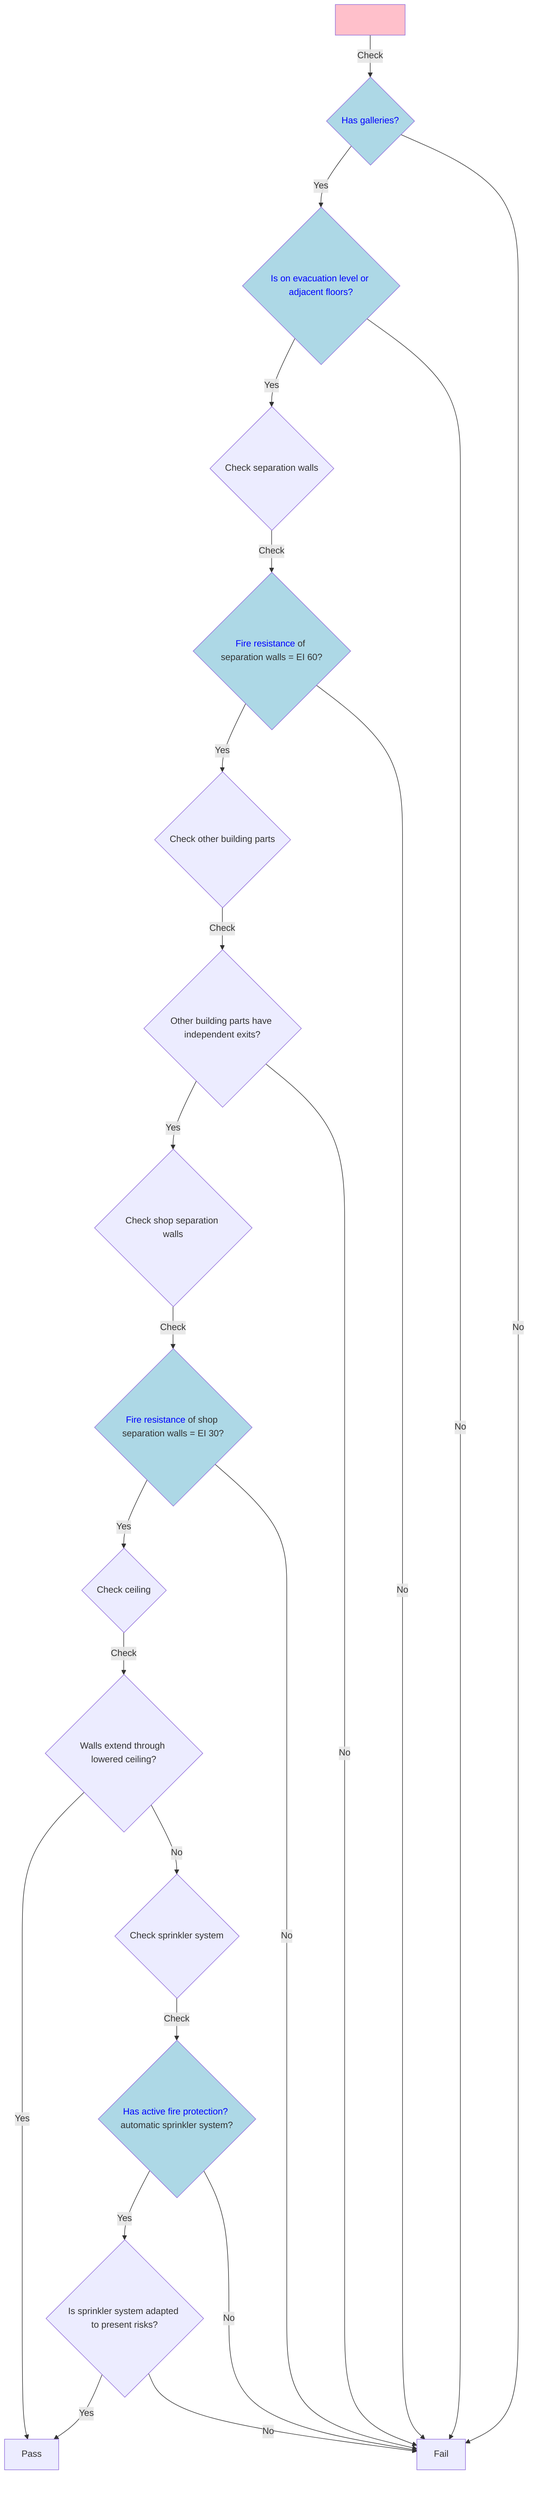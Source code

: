 graph TD
    A[<font color='pink'>Complex</font>] -->|Check| B{<font color='blue'>Has galleries?</font>}
    B -->|Yes| C{<font color='blue'>Is on evacuation level or adjacent floors?</font>}
    B -->|No| Z[Fail]
    C -->|Yes| D{Check separation walls}
    C -->|No| Z
    D -->|Check| E{<font color='blue'>Fire resistance</font> of separation walls = EI 60?}
    E -->|Yes| F{Check other building parts}
    E -->|No| Z
    F -->|Check| G{Other building parts have independent exits?}
    G -->|Yes| H{Check shop separation walls}
    G -->|No| Z
    H -->|Check| I{<font color='blue'>Fire resistance</font> of shop separation walls = EI 30?}
    I -->|Yes| J{Check ceiling}
    I -->|No| Z
    J -->|Check| K{Walls extend through lowered ceiling?}
    K -->|Yes| Y[Pass]
    K -->|No| L{Check sprinkler system}
    L -->|Check| M{<font color='blue'>Has active fire protection?</font> automatic sprinkler system?}
    M -->|Yes| N{Is sprinkler system adapted to present risks?}
    M -->|No| Z
    N -->|Yes| Y
    N -->|No| Z

    style A fill:#FFC0CB
    style B fill:#ADD8E6
    style C fill:#ADD8E6
    style E fill:#ADD8E6
    style I fill:#ADD8E6
    style M fill:#ADD8E6